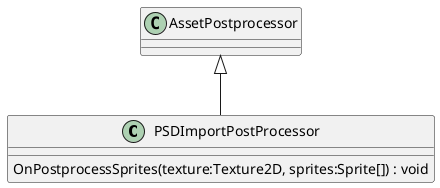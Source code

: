 @startuml
class PSDImportPostProcessor {
    OnPostprocessSprites(texture:Texture2D, sprites:Sprite[]) : void
}
AssetPostprocessor <|-- PSDImportPostProcessor
@enduml
